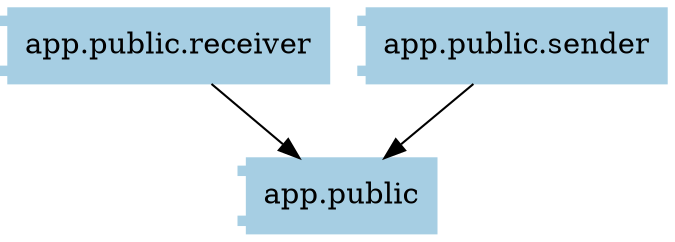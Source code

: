digraph dependencies {
  node[shape="component",style="filled",colorscheme=paired12]


    node[shape="component"]
    "app.public"[label="app.public", color=1]

    
      "app.public.receiver"[label="app.public.receiver", color=1]
      "app.public.receiver" -> "app.public"
    
      "app.public.sender"[label="app.public.sender", color=1]
      "app.public.sender" -> "app.public"
    


    node[shape="ellipse"]
    


    

    

    

    node[shape="cds"]
    

    









    node[shape="ellipse",style="filled", color=9]
    

    


    

    

    

    


}
